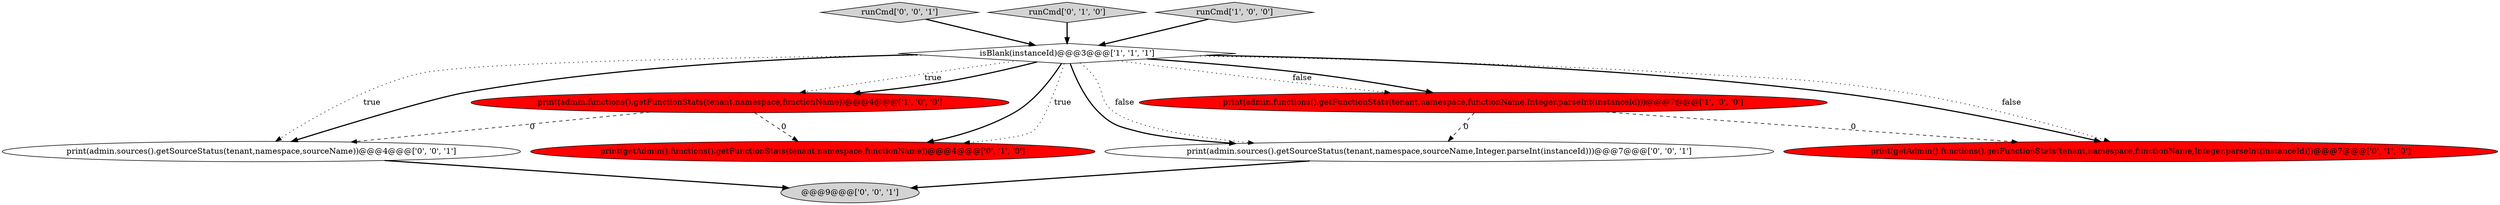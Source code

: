 digraph {
10 [style = filled, label = "print(admin.sources().getSourceStatus(tenant,namespace,sourceName))@@@4@@@['0', '0', '1']", fillcolor = white, shape = ellipse image = "AAA0AAABBB3BBB"];
5 [style = filled, label = "print(getAdmin().functions().getFunctionStats(tenant,namespace,functionName))@@@4@@@['0', '1', '0']", fillcolor = red, shape = ellipse image = "AAA1AAABBB2BBB"];
7 [style = filled, label = "runCmd['0', '0', '1']", fillcolor = lightgray, shape = diamond image = "AAA0AAABBB3BBB"];
8 [style = filled, label = "print(admin.sources().getSourceStatus(tenant,namespace,sourceName,Integer.parseInt(instanceId)))@@@7@@@['0', '0', '1']", fillcolor = white, shape = ellipse image = "AAA0AAABBB3BBB"];
6 [style = filled, label = "runCmd['0', '1', '0']", fillcolor = lightgray, shape = diamond image = "AAA0AAABBB2BBB"];
0 [style = filled, label = "print(admin.functions().getFunctionStats(tenant,namespace,functionName))@@@4@@@['1', '0', '0']", fillcolor = red, shape = ellipse image = "AAA1AAABBB1BBB"];
2 [style = filled, label = "isBlank(instanceId)@@@3@@@['1', '1', '1']", fillcolor = white, shape = diamond image = "AAA0AAABBB1BBB"];
4 [style = filled, label = "print(getAdmin().functions().getFunctionStats(tenant,namespace,functionName,Integer.parseInt(instanceId)))@@@7@@@['0', '1', '0']", fillcolor = red, shape = ellipse image = "AAA1AAABBB2BBB"];
9 [style = filled, label = "@@@9@@@['0', '0', '1']", fillcolor = lightgray, shape = ellipse image = "AAA0AAABBB3BBB"];
3 [style = filled, label = "runCmd['1', '0', '0']", fillcolor = lightgray, shape = diamond image = "AAA0AAABBB1BBB"];
1 [style = filled, label = "print(admin.functions().getFunctionStats(tenant,namespace,functionName,Integer.parseInt(instanceId)))@@@7@@@['1', '0', '0']", fillcolor = red, shape = ellipse image = "AAA1AAABBB1BBB"];
2->10 [style = dotted, label="true"];
2->0 [style = dotted, label="true"];
2->1 [style = dotted, label="false"];
0->5 [style = dashed, label="0"];
2->1 [style = bold, label=""];
1->4 [style = dashed, label="0"];
2->10 [style = bold, label=""];
2->4 [style = bold, label=""];
0->10 [style = dashed, label="0"];
6->2 [style = bold, label=""];
2->0 [style = bold, label=""];
3->2 [style = bold, label=""];
7->2 [style = bold, label=""];
8->9 [style = bold, label=""];
2->8 [style = dotted, label="false"];
1->8 [style = dashed, label="0"];
10->9 [style = bold, label=""];
2->4 [style = dotted, label="false"];
2->5 [style = dotted, label="true"];
2->8 [style = bold, label=""];
2->5 [style = bold, label=""];
}
